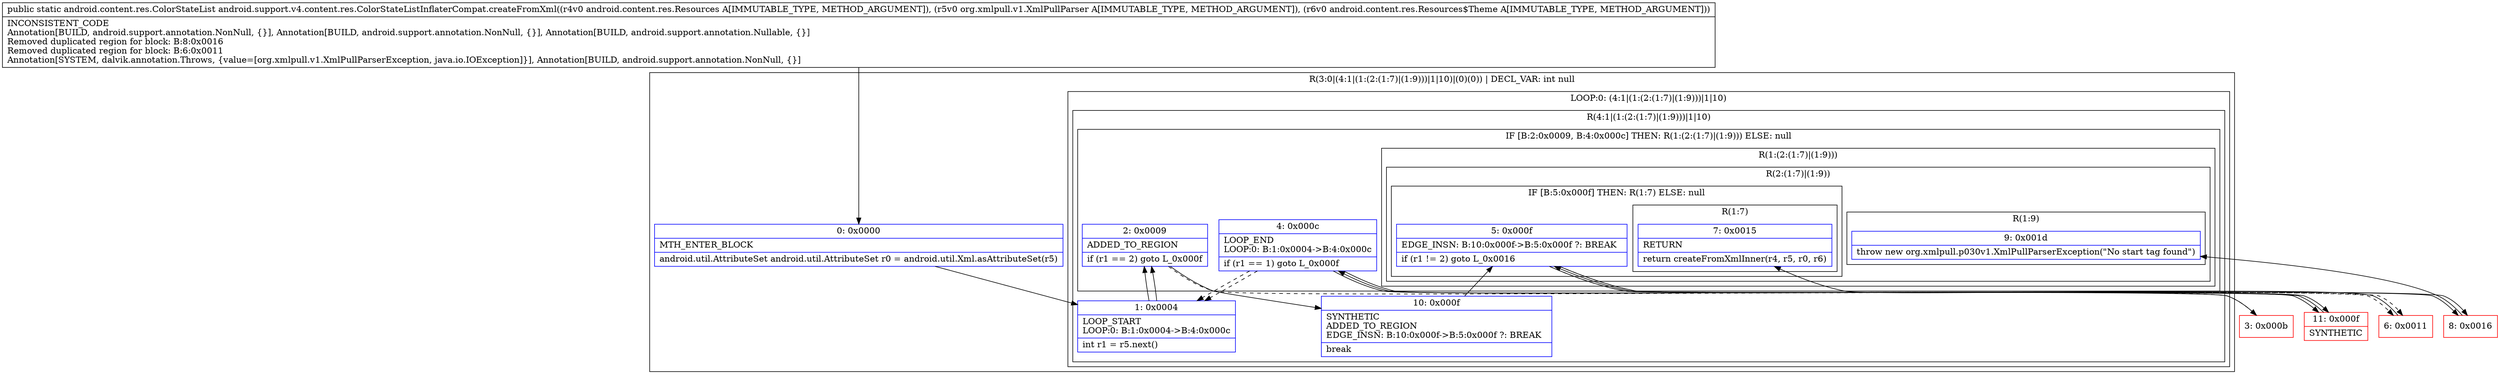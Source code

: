 digraph "CFG forandroid.support.v4.content.res.ColorStateListInflaterCompat.createFromXml(Landroid\/content\/res\/Resources;Lorg\/xmlpull\/v1\/XmlPullParser;Landroid\/content\/res\/Resources$Theme;)Landroid\/content\/res\/ColorStateList;" {
subgraph cluster_Region_849577408 {
label = "R(3:0|(4:1|(1:(2:(1:7)|(1:9)))|1|10)|(0)(0)) | DECL_VAR: int null\l";
node [shape=record,color=blue];
Node_0 [shape=record,label="{0\:\ 0x0000|MTH_ENTER_BLOCK\l|android.util.AttributeSet android.util.AttributeSet r0 = android.util.Xml.asAttributeSet(r5)\l}"];
subgraph cluster_LoopRegion_920946974 {
label = "LOOP:0: (4:1|(1:(2:(1:7)|(1:9)))|1|10)";
node [shape=record,color=blue];
Node_4 [shape=record,label="{4\:\ 0x000c|LOOP_END\lLOOP:0: B:1:0x0004\-\>B:4:0x000c\l|if (r1 == 1) goto L_0x000f\l}"];
subgraph cluster_Region_1547041235 {
label = "R(4:1|(1:(2:(1:7)|(1:9)))|1|10)";
node [shape=record,color=blue];
Node_1 [shape=record,label="{1\:\ 0x0004|LOOP_START\lLOOP:0: B:1:0x0004\-\>B:4:0x000c\l|int r1 = r5.next()\l}"];
subgraph cluster_IfRegion_407340935 {
label = "IF [B:2:0x0009, B:4:0x000c] THEN: R(1:(2:(1:7)|(1:9))) ELSE: null";
node [shape=record,color=blue];
Node_2 [shape=record,label="{2\:\ 0x0009|ADDED_TO_REGION\l|if (r1 == 2) goto L_0x000f\l}"];
Node_4 [shape=record,label="{4\:\ 0x000c|LOOP_END\lLOOP:0: B:1:0x0004\-\>B:4:0x000c\l|if (r1 == 1) goto L_0x000f\l}"];
subgraph cluster_Region_243697187 {
label = "R(1:(2:(1:7)|(1:9)))";
node [shape=record,color=blue];
subgraph cluster_Region_1415636674 {
label = "R(2:(1:7)|(1:9))";
node [shape=record,color=blue];
subgraph cluster_IfRegion_1586537931 {
label = "IF [B:5:0x000f] THEN: R(1:7) ELSE: null";
node [shape=record,color=blue];
Node_5 [shape=record,label="{5\:\ 0x000f|EDGE_INSN: B:10:0x000f\-\>B:5:0x000f ?: BREAK  \l|if (r1 != 2) goto L_0x0016\l}"];
subgraph cluster_Region_1385336948 {
label = "R(1:7)";
node [shape=record,color=blue];
Node_7 [shape=record,label="{7\:\ 0x0015|RETURN\l|return createFromXmlInner(r4, r5, r0, r6)\l}"];
}
}
subgraph cluster_Region_1548628875 {
label = "R(1:9)";
node [shape=record,color=blue];
Node_9 [shape=record,label="{9\:\ 0x001d|throw new org.xmlpull.p030v1.XmlPullParserException(\"No start tag found\")\l}"];
}
}
}
}
Node_1 [shape=record,label="{1\:\ 0x0004|LOOP_START\lLOOP:0: B:1:0x0004\-\>B:4:0x000c\l|int r1 = r5.next()\l}"];
Node_10 [shape=record,label="{10\:\ 0x000f|SYNTHETIC\lADDED_TO_REGION\lEDGE_INSN: B:10:0x000f\-\>B:5:0x000f ?: BREAK  \l|break\l}"];
}
}
subgraph cluster_IfRegion_764945579 {
label = "IF [B:5:0x000f] THEN: R(0) ELSE: R(0)";
node [shape=record,color=blue];
Node_5 [shape=record,label="{5\:\ 0x000f|EDGE_INSN: B:10:0x000f\-\>B:5:0x000f ?: BREAK  \l|if (r1 != 2) goto L_0x0016\l}"];
subgraph cluster_Region_1433453491 {
label = "R(0)";
node [shape=record,color=blue];
}
subgraph cluster_Region_1878913184 {
label = "R(0)";
node [shape=record,color=blue];
}
}
}
Node_3 [shape=record,color=red,label="{3\:\ 0x000b}"];
Node_6 [shape=record,color=red,label="{6\:\ 0x0011}"];
Node_8 [shape=record,color=red,label="{8\:\ 0x0016}"];
Node_11 [shape=record,color=red,label="{11\:\ 0x000f|SYNTHETIC\l}"];
MethodNode[shape=record,label="{public static android.content.res.ColorStateList android.support.v4.content.res.ColorStateListInflaterCompat.createFromXml((r4v0 android.content.res.Resources A[IMMUTABLE_TYPE, METHOD_ARGUMENT]), (r5v0 org.xmlpull.v1.XmlPullParser A[IMMUTABLE_TYPE, METHOD_ARGUMENT]), (r6v0 android.content.res.Resources$Theme A[IMMUTABLE_TYPE, METHOD_ARGUMENT]))  | INCONSISTENT_CODE\lAnnotation[BUILD, android.support.annotation.NonNull, \{\}], Annotation[BUILD, android.support.annotation.NonNull, \{\}], Annotation[BUILD, android.support.annotation.Nullable, \{\}]\lRemoved duplicated region for block: B:8:0x0016 \lRemoved duplicated region for block: B:6:0x0011 \lAnnotation[SYSTEM, dalvik.annotation.Throws, \{value=[org.xmlpull.v1.XmlPullParserException, java.io.IOException]\}], Annotation[BUILD, android.support.annotation.NonNull, \{\}]\l}"];
MethodNode -> Node_0;
Node_0 -> Node_1;
Node_4 -> Node_1[style=dashed];
Node_4 -> Node_11;
Node_1 -> Node_2;
Node_2 -> Node_3[style=dashed];
Node_2 -> Node_10;
Node_4 -> Node_1[style=dashed];
Node_4 -> Node_11;
Node_5 -> Node_6[style=dashed];
Node_5 -> Node_8;
Node_1 -> Node_2;
Node_10 -> Node_5;
Node_5 -> Node_6[style=dashed];
Node_5 -> Node_8;
Node_3 -> Node_4;
Node_6 -> Node_7;
Node_8 -> Node_9;
Node_11 -> Node_5;
}

